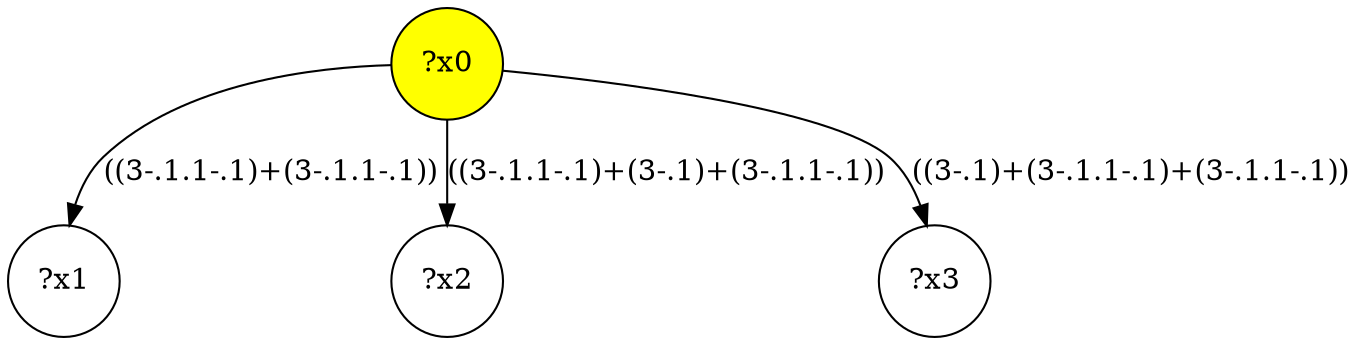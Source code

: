 digraph g {
	x0 [fillcolor="yellow", style="filled," shape=circle, label="?x0"];
	x1 [shape=circle, label="?x1"];
	x0 -> x1 [label="((3-.1.1-.1)+(3-.1.1-.1))"];
	x2 [shape=circle, label="?x2"];
	x0 -> x2 [label="((3-.1.1-.1)+(3-.1)+(3-.1.1-.1))"];
	x3 [shape=circle, label="?x3"];
	x0 -> x3 [label="((3-.1)+(3-.1.1-.1)+(3-.1.1-.1))"];
}
